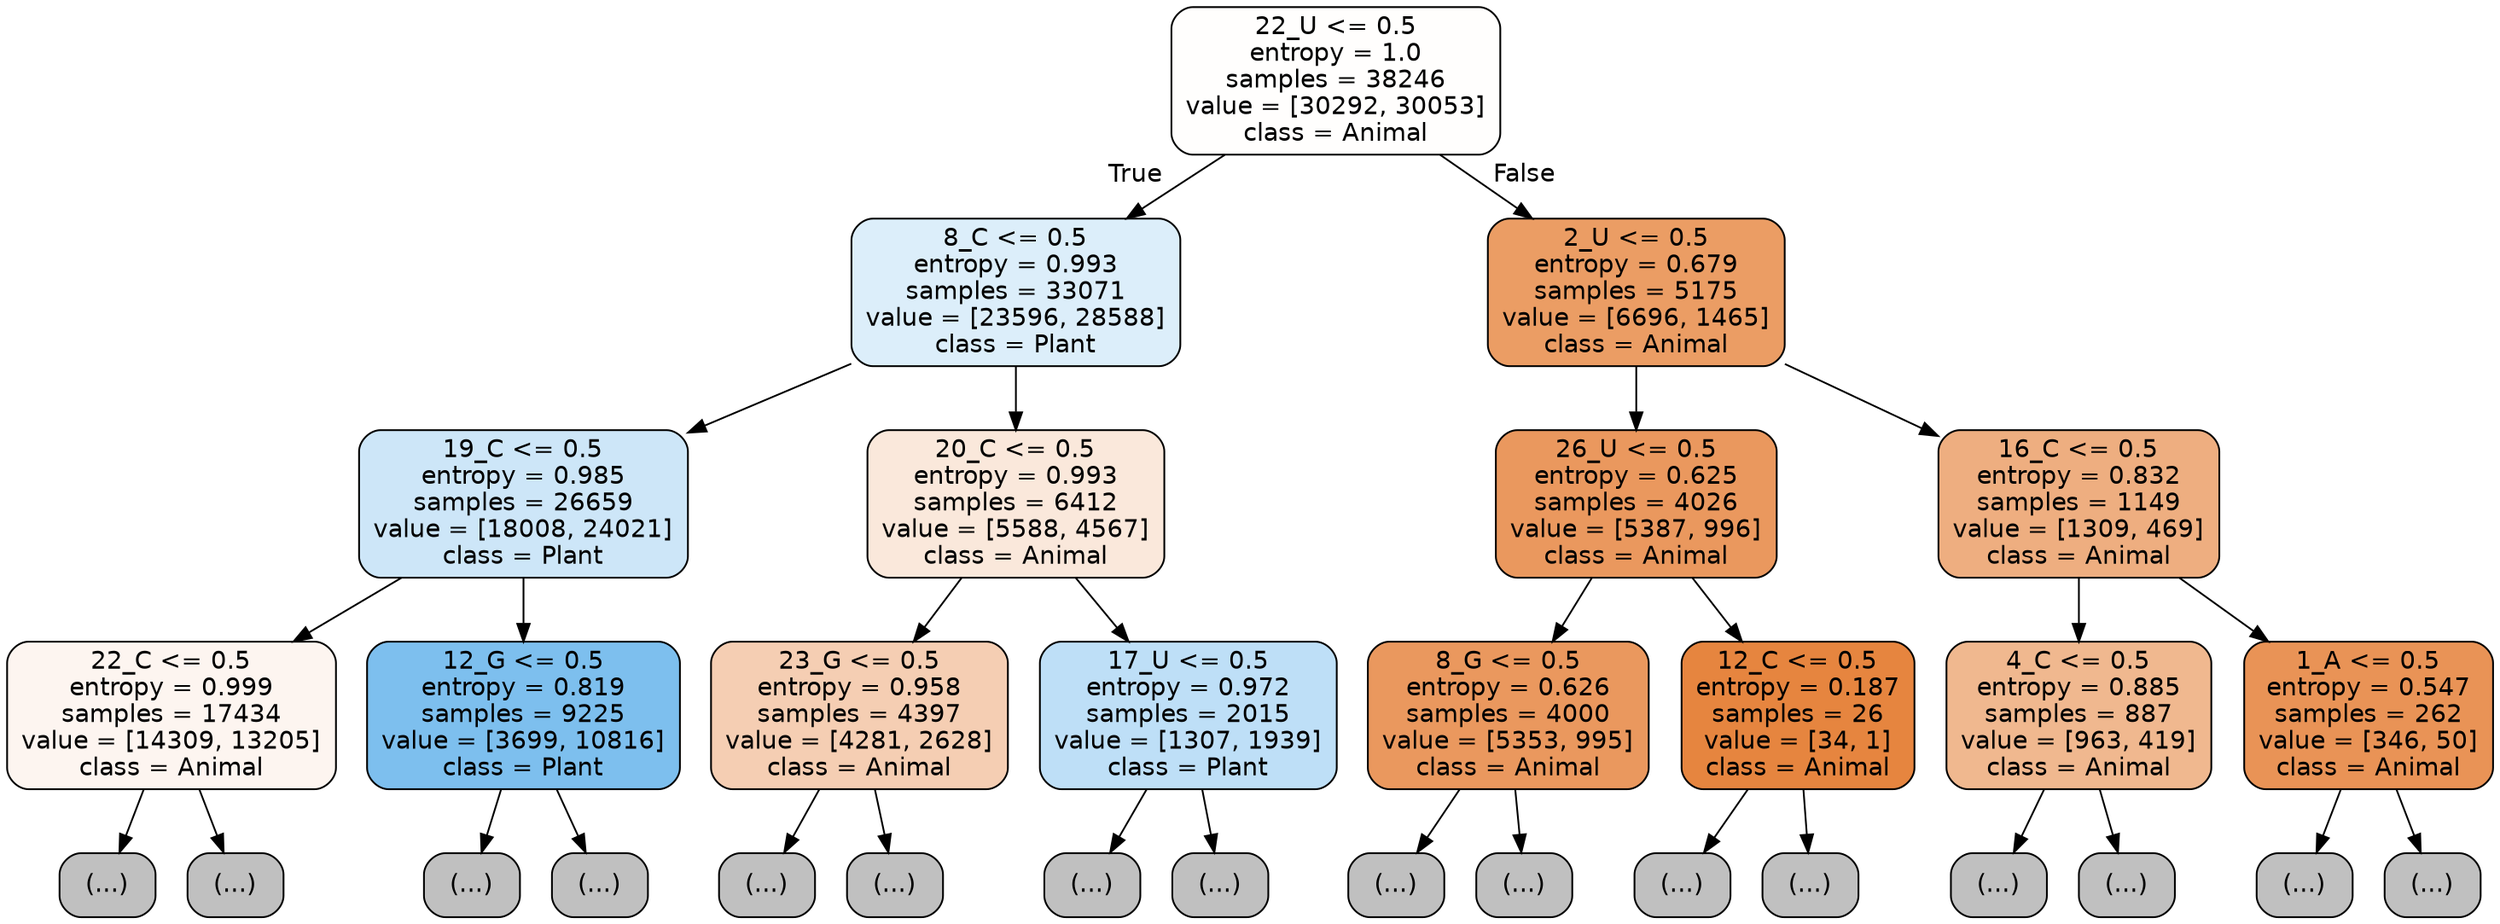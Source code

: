 digraph Tree {
node [shape=box, style="filled, rounded", color="black", fontname="helvetica"] ;
edge [fontname="helvetica"] ;
0 [label="22_U <= 0.5\nentropy = 1.0\nsamples = 38246\nvalue = [30292, 30053]\nclass = Animal", fillcolor="#fffefd"] ;
1 [label="8_C <= 0.5\nentropy = 0.993\nsamples = 33071\nvalue = [23596, 28588]\nclass = Plant", fillcolor="#dceefa"] ;
0 -> 1 [labeldistance=2.5, labelangle=45, headlabel="True"] ;
2 [label="19_C <= 0.5\nentropy = 0.985\nsamples = 26659\nvalue = [18008, 24021]\nclass = Plant", fillcolor="#cde6f8"] ;
1 -> 2 ;
3 [label="22_C <= 0.5\nentropy = 0.999\nsamples = 17434\nvalue = [14309, 13205]\nclass = Animal", fillcolor="#fdf5f0"] ;
2 -> 3 ;
4 [label="(...)", fillcolor="#C0C0C0"] ;
3 -> 4 ;
7541 [label="(...)", fillcolor="#C0C0C0"] ;
3 -> 7541 ;
8580 [label="12_G <= 0.5\nentropy = 0.819\nsamples = 9225\nvalue = [3699, 10816]\nclass = Plant", fillcolor="#7dbfee"] ;
2 -> 8580 ;
8581 [label="(...)", fillcolor="#C0C0C0"] ;
8580 -> 8581 ;
10676 [label="(...)", fillcolor="#C0C0C0"] ;
8580 -> 10676 ;
11437 [label="20_C <= 0.5\nentropy = 0.993\nsamples = 6412\nvalue = [5588, 4567]\nclass = Animal", fillcolor="#fae8db"] ;
1 -> 11437 ;
11438 [label="23_G <= 0.5\nentropy = 0.958\nsamples = 4397\nvalue = [4281, 2628]\nclass = Animal", fillcolor="#f5ceb3"] ;
11437 -> 11438 ;
11439 [label="(...)", fillcolor="#C0C0C0"] ;
11438 -> 11439 ;
13766 [label="(...)", fillcolor="#C0C0C0"] ;
11438 -> 13766 ;
13881 [label="17_U <= 0.5\nentropy = 0.972\nsamples = 2015\nvalue = [1307, 1939]\nclass = Plant", fillcolor="#bedff7"] ;
11437 -> 13881 ;
13882 [label="(...)", fillcolor="#C0C0C0"] ;
13881 -> 13882 ;
14515 [label="(...)", fillcolor="#C0C0C0"] ;
13881 -> 14515 ;
14770 [label="2_U <= 0.5\nentropy = 0.679\nsamples = 5175\nvalue = [6696, 1465]\nclass = Animal", fillcolor="#eb9d64"] ;
0 -> 14770 [labeldistance=2.5, labelangle=-45, headlabel="False"] ;
14771 [label="26_U <= 0.5\nentropy = 0.625\nsamples = 4026\nvalue = [5387, 996]\nclass = Animal", fillcolor="#ea985e"] ;
14770 -> 14771 ;
14772 [label="8_G <= 0.5\nentropy = 0.626\nsamples = 4000\nvalue = [5353, 995]\nclass = Animal", fillcolor="#ea985e"] ;
14771 -> 14772 ;
14773 [label="(...)", fillcolor="#C0C0C0"] ;
14772 -> 14773 ;
15770 [label="(...)", fillcolor="#C0C0C0"] ;
14772 -> 15770 ;
16159 [label="12_C <= 0.5\nentropy = 0.187\nsamples = 26\nvalue = [34, 1]\nclass = Animal", fillcolor="#e6853f"] ;
14771 -> 16159 ;
16160 [label="(...)", fillcolor="#C0C0C0"] ;
16159 -> 16160 ;
16161 [label="(...)", fillcolor="#C0C0C0"] ;
16159 -> 16161 ;
16166 [label="16_C <= 0.5\nentropy = 0.832\nsamples = 1149\nvalue = [1309, 469]\nclass = Animal", fillcolor="#eeae80"] ;
14770 -> 16166 ;
16167 [label="4_C <= 0.5\nentropy = 0.885\nsamples = 887\nvalue = [963, 419]\nclass = Animal", fillcolor="#f0b88f"] ;
16166 -> 16167 ;
16168 [label="(...)", fillcolor="#C0C0C0"] ;
16167 -> 16168 ;
16499 [label="(...)", fillcolor="#C0C0C0"] ;
16167 -> 16499 ;
16618 [label="1_A <= 0.5\nentropy = 0.547\nsamples = 262\nvalue = [346, 50]\nclass = Animal", fillcolor="#e99356"] ;
16166 -> 16618 ;
16619 [label="(...)", fillcolor="#C0C0C0"] ;
16618 -> 16619 ;
16702 [label="(...)", fillcolor="#C0C0C0"] ;
16618 -> 16702 ;
}